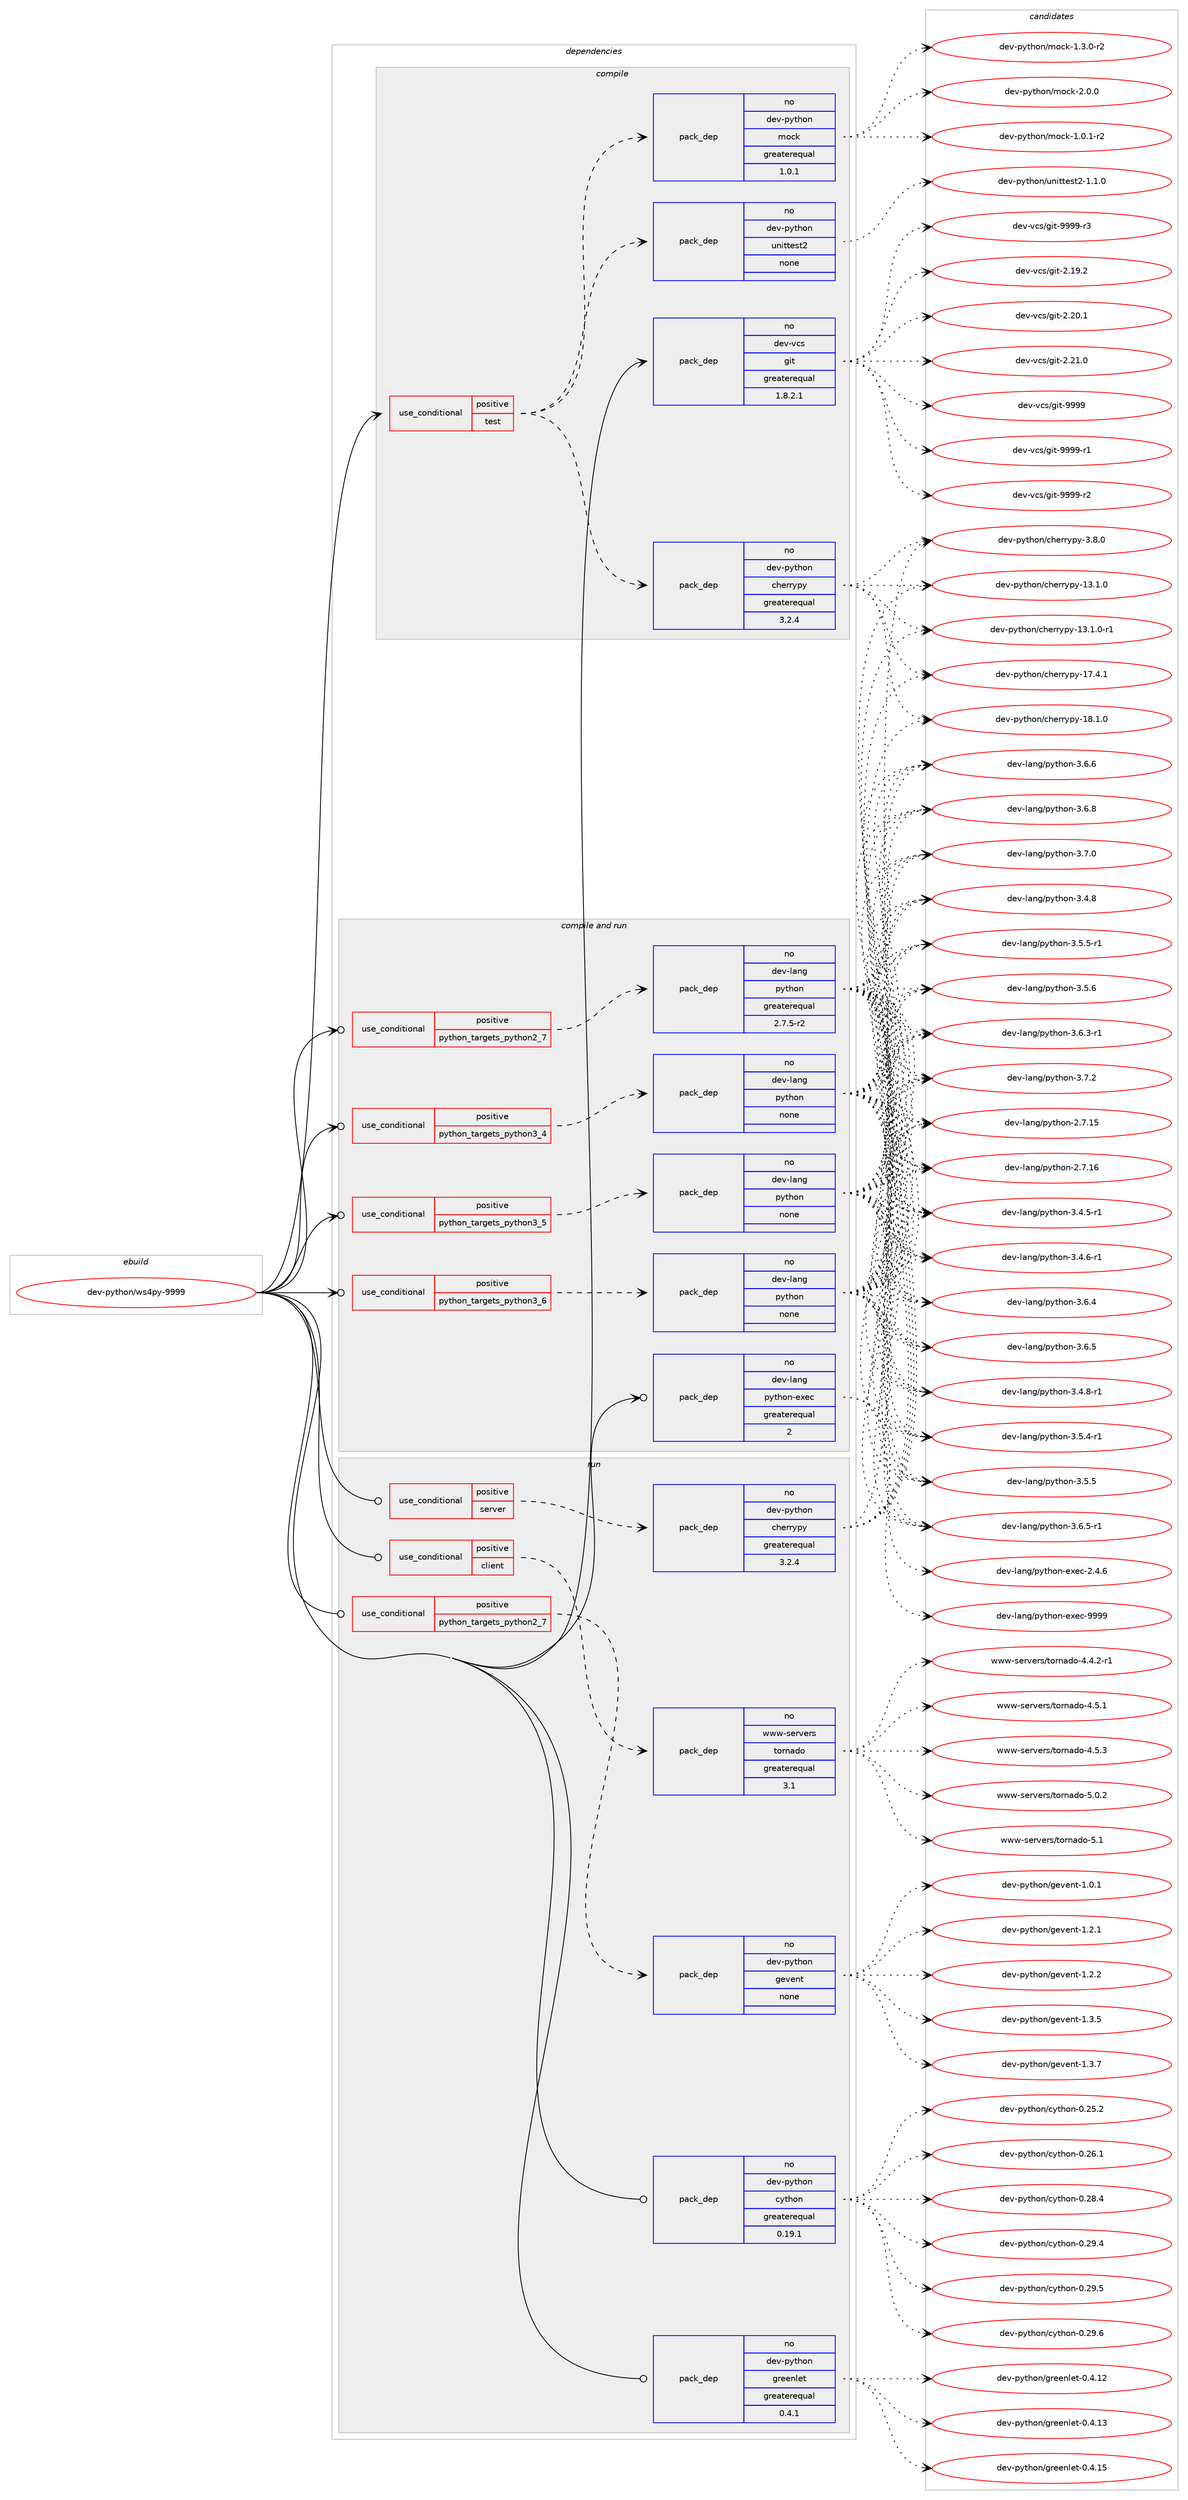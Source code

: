 digraph prolog {

# *************
# Graph options
# *************

newrank=true;
concentrate=true;
compound=true;
graph [rankdir=LR,fontname=Helvetica,fontsize=10,ranksep=1.5];#, ranksep=2.5, nodesep=0.2];
edge  [arrowhead=vee];
node  [fontname=Helvetica,fontsize=10];

# **********
# The ebuild
# **********

subgraph cluster_leftcol {
color=gray;
rank=same;
label=<<i>ebuild</i>>;
id [label="dev-python/ws4py-9999", color=red, width=4, href="../dev-python/ws4py-9999.svg"];
}

# ****************
# The dependencies
# ****************

subgraph cluster_midcol {
color=gray;
label=<<i>dependencies</i>>;
subgraph cluster_compile {
fillcolor="#eeeeee";
style=filled;
label=<<i>compile</i>>;
subgraph cond386913 {
dependency1448211 [label=<<TABLE BORDER="0" CELLBORDER="1" CELLSPACING="0" CELLPADDING="4"><TR><TD ROWSPAN="3" CELLPADDING="10">use_conditional</TD></TR><TR><TD>positive</TD></TR><TR><TD>test</TD></TR></TABLE>>, shape=none, color=red];
subgraph pack1037928 {
dependency1448212 [label=<<TABLE BORDER="0" CELLBORDER="1" CELLSPACING="0" CELLPADDING="4" WIDTH="220"><TR><TD ROWSPAN="6" CELLPADDING="30">pack_dep</TD></TR><TR><TD WIDTH="110">no</TD></TR><TR><TD>dev-python</TD></TR><TR><TD>cherrypy</TD></TR><TR><TD>greaterequal</TD></TR><TR><TD>3.2.4</TD></TR></TABLE>>, shape=none, color=blue];
}
dependency1448211:e -> dependency1448212:w [weight=20,style="dashed",arrowhead="vee"];
subgraph pack1037929 {
dependency1448213 [label=<<TABLE BORDER="0" CELLBORDER="1" CELLSPACING="0" CELLPADDING="4" WIDTH="220"><TR><TD ROWSPAN="6" CELLPADDING="30">pack_dep</TD></TR><TR><TD WIDTH="110">no</TD></TR><TR><TD>dev-python</TD></TR><TR><TD>unittest2</TD></TR><TR><TD>none</TD></TR><TR><TD></TD></TR></TABLE>>, shape=none, color=blue];
}
dependency1448211:e -> dependency1448213:w [weight=20,style="dashed",arrowhead="vee"];
subgraph pack1037930 {
dependency1448214 [label=<<TABLE BORDER="0" CELLBORDER="1" CELLSPACING="0" CELLPADDING="4" WIDTH="220"><TR><TD ROWSPAN="6" CELLPADDING="30">pack_dep</TD></TR><TR><TD WIDTH="110">no</TD></TR><TR><TD>dev-python</TD></TR><TR><TD>mock</TD></TR><TR><TD>greaterequal</TD></TR><TR><TD>1.0.1</TD></TR></TABLE>>, shape=none, color=blue];
}
dependency1448211:e -> dependency1448214:w [weight=20,style="dashed",arrowhead="vee"];
}
id:e -> dependency1448211:w [weight=20,style="solid",arrowhead="vee"];
subgraph pack1037931 {
dependency1448215 [label=<<TABLE BORDER="0" CELLBORDER="1" CELLSPACING="0" CELLPADDING="4" WIDTH="220"><TR><TD ROWSPAN="6" CELLPADDING="30">pack_dep</TD></TR><TR><TD WIDTH="110">no</TD></TR><TR><TD>dev-vcs</TD></TR><TR><TD>git</TD></TR><TR><TD>greaterequal</TD></TR><TR><TD>1.8.2.1</TD></TR></TABLE>>, shape=none, color=blue];
}
id:e -> dependency1448215:w [weight=20,style="solid",arrowhead="vee"];
}
subgraph cluster_compileandrun {
fillcolor="#eeeeee";
style=filled;
label=<<i>compile and run</i>>;
subgraph cond386914 {
dependency1448216 [label=<<TABLE BORDER="0" CELLBORDER="1" CELLSPACING="0" CELLPADDING="4"><TR><TD ROWSPAN="3" CELLPADDING="10">use_conditional</TD></TR><TR><TD>positive</TD></TR><TR><TD>python_targets_python2_7</TD></TR></TABLE>>, shape=none, color=red];
subgraph pack1037932 {
dependency1448217 [label=<<TABLE BORDER="0" CELLBORDER="1" CELLSPACING="0" CELLPADDING="4" WIDTH="220"><TR><TD ROWSPAN="6" CELLPADDING="30">pack_dep</TD></TR><TR><TD WIDTH="110">no</TD></TR><TR><TD>dev-lang</TD></TR><TR><TD>python</TD></TR><TR><TD>greaterequal</TD></TR><TR><TD>2.7.5-r2</TD></TR></TABLE>>, shape=none, color=blue];
}
dependency1448216:e -> dependency1448217:w [weight=20,style="dashed",arrowhead="vee"];
}
id:e -> dependency1448216:w [weight=20,style="solid",arrowhead="odotvee"];
subgraph cond386915 {
dependency1448218 [label=<<TABLE BORDER="0" CELLBORDER="1" CELLSPACING="0" CELLPADDING="4"><TR><TD ROWSPAN="3" CELLPADDING="10">use_conditional</TD></TR><TR><TD>positive</TD></TR><TR><TD>python_targets_python3_4</TD></TR></TABLE>>, shape=none, color=red];
subgraph pack1037933 {
dependency1448219 [label=<<TABLE BORDER="0" CELLBORDER="1" CELLSPACING="0" CELLPADDING="4" WIDTH="220"><TR><TD ROWSPAN="6" CELLPADDING="30">pack_dep</TD></TR><TR><TD WIDTH="110">no</TD></TR><TR><TD>dev-lang</TD></TR><TR><TD>python</TD></TR><TR><TD>none</TD></TR><TR><TD></TD></TR></TABLE>>, shape=none, color=blue];
}
dependency1448218:e -> dependency1448219:w [weight=20,style="dashed",arrowhead="vee"];
}
id:e -> dependency1448218:w [weight=20,style="solid",arrowhead="odotvee"];
subgraph cond386916 {
dependency1448220 [label=<<TABLE BORDER="0" CELLBORDER="1" CELLSPACING="0" CELLPADDING="4"><TR><TD ROWSPAN="3" CELLPADDING="10">use_conditional</TD></TR><TR><TD>positive</TD></TR><TR><TD>python_targets_python3_5</TD></TR></TABLE>>, shape=none, color=red];
subgraph pack1037934 {
dependency1448221 [label=<<TABLE BORDER="0" CELLBORDER="1" CELLSPACING="0" CELLPADDING="4" WIDTH="220"><TR><TD ROWSPAN="6" CELLPADDING="30">pack_dep</TD></TR><TR><TD WIDTH="110">no</TD></TR><TR><TD>dev-lang</TD></TR><TR><TD>python</TD></TR><TR><TD>none</TD></TR><TR><TD></TD></TR></TABLE>>, shape=none, color=blue];
}
dependency1448220:e -> dependency1448221:w [weight=20,style="dashed",arrowhead="vee"];
}
id:e -> dependency1448220:w [weight=20,style="solid",arrowhead="odotvee"];
subgraph cond386917 {
dependency1448222 [label=<<TABLE BORDER="0" CELLBORDER="1" CELLSPACING="0" CELLPADDING="4"><TR><TD ROWSPAN="3" CELLPADDING="10">use_conditional</TD></TR><TR><TD>positive</TD></TR><TR><TD>python_targets_python3_6</TD></TR></TABLE>>, shape=none, color=red];
subgraph pack1037935 {
dependency1448223 [label=<<TABLE BORDER="0" CELLBORDER="1" CELLSPACING="0" CELLPADDING="4" WIDTH="220"><TR><TD ROWSPAN="6" CELLPADDING="30">pack_dep</TD></TR><TR><TD WIDTH="110">no</TD></TR><TR><TD>dev-lang</TD></TR><TR><TD>python</TD></TR><TR><TD>none</TD></TR><TR><TD></TD></TR></TABLE>>, shape=none, color=blue];
}
dependency1448222:e -> dependency1448223:w [weight=20,style="dashed",arrowhead="vee"];
}
id:e -> dependency1448222:w [weight=20,style="solid",arrowhead="odotvee"];
subgraph pack1037936 {
dependency1448224 [label=<<TABLE BORDER="0" CELLBORDER="1" CELLSPACING="0" CELLPADDING="4" WIDTH="220"><TR><TD ROWSPAN="6" CELLPADDING="30">pack_dep</TD></TR><TR><TD WIDTH="110">no</TD></TR><TR><TD>dev-lang</TD></TR><TR><TD>python-exec</TD></TR><TR><TD>greaterequal</TD></TR><TR><TD>2</TD></TR></TABLE>>, shape=none, color=blue];
}
id:e -> dependency1448224:w [weight=20,style="solid",arrowhead="odotvee"];
}
subgraph cluster_run {
fillcolor="#eeeeee";
style=filled;
label=<<i>run</i>>;
subgraph cond386918 {
dependency1448225 [label=<<TABLE BORDER="0" CELLBORDER="1" CELLSPACING="0" CELLPADDING="4"><TR><TD ROWSPAN="3" CELLPADDING="10">use_conditional</TD></TR><TR><TD>positive</TD></TR><TR><TD>client</TD></TR></TABLE>>, shape=none, color=red];
subgraph pack1037937 {
dependency1448226 [label=<<TABLE BORDER="0" CELLBORDER="1" CELLSPACING="0" CELLPADDING="4" WIDTH="220"><TR><TD ROWSPAN="6" CELLPADDING="30">pack_dep</TD></TR><TR><TD WIDTH="110">no</TD></TR><TR><TD>www-servers</TD></TR><TR><TD>tornado</TD></TR><TR><TD>greaterequal</TD></TR><TR><TD>3.1</TD></TR></TABLE>>, shape=none, color=blue];
}
dependency1448225:e -> dependency1448226:w [weight=20,style="dashed",arrowhead="vee"];
}
id:e -> dependency1448225:w [weight=20,style="solid",arrowhead="odot"];
subgraph cond386919 {
dependency1448227 [label=<<TABLE BORDER="0" CELLBORDER="1" CELLSPACING="0" CELLPADDING="4"><TR><TD ROWSPAN="3" CELLPADDING="10">use_conditional</TD></TR><TR><TD>positive</TD></TR><TR><TD>python_targets_python2_7</TD></TR></TABLE>>, shape=none, color=red];
subgraph pack1037938 {
dependency1448228 [label=<<TABLE BORDER="0" CELLBORDER="1" CELLSPACING="0" CELLPADDING="4" WIDTH="220"><TR><TD ROWSPAN="6" CELLPADDING="30">pack_dep</TD></TR><TR><TD WIDTH="110">no</TD></TR><TR><TD>dev-python</TD></TR><TR><TD>gevent</TD></TR><TR><TD>none</TD></TR><TR><TD></TD></TR></TABLE>>, shape=none, color=blue];
}
dependency1448227:e -> dependency1448228:w [weight=20,style="dashed",arrowhead="vee"];
}
id:e -> dependency1448227:w [weight=20,style="solid",arrowhead="odot"];
subgraph cond386920 {
dependency1448229 [label=<<TABLE BORDER="0" CELLBORDER="1" CELLSPACING="0" CELLPADDING="4"><TR><TD ROWSPAN="3" CELLPADDING="10">use_conditional</TD></TR><TR><TD>positive</TD></TR><TR><TD>server</TD></TR></TABLE>>, shape=none, color=red];
subgraph pack1037939 {
dependency1448230 [label=<<TABLE BORDER="0" CELLBORDER="1" CELLSPACING="0" CELLPADDING="4" WIDTH="220"><TR><TD ROWSPAN="6" CELLPADDING="30">pack_dep</TD></TR><TR><TD WIDTH="110">no</TD></TR><TR><TD>dev-python</TD></TR><TR><TD>cherrypy</TD></TR><TR><TD>greaterequal</TD></TR><TR><TD>3.2.4</TD></TR></TABLE>>, shape=none, color=blue];
}
dependency1448229:e -> dependency1448230:w [weight=20,style="dashed",arrowhead="vee"];
}
id:e -> dependency1448229:w [weight=20,style="solid",arrowhead="odot"];
subgraph pack1037940 {
dependency1448231 [label=<<TABLE BORDER="0" CELLBORDER="1" CELLSPACING="0" CELLPADDING="4" WIDTH="220"><TR><TD ROWSPAN="6" CELLPADDING="30">pack_dep</TD></TR><TR><TD WIDTH="110">no</TD></TR><TR><TD>dev-python</TD></TR><TR><TD>cython</TD></TR><TR><TD>greaterequal</TD></TR><TR><TD>0.19.1</TD></TR></TABLE>>, shape=none, color=blue];
}
id:e -> dependency1448231:w [weight=20,style="solid",arrowhead="odot"];
subgraph pack1037941 {
dependency1448232 [label=<<TABLE BORDER="0" CELLBORDER="1" CELLSPACING="0" CELLPADDING="4" WIDTH="220"><TR><TD ROWSPAN="6" CELLPADDING="30">pack_dep</TD></TR><TR><TD WIDTH="110">no</TD></TR><TR><TD>dev-python</TD></TR><TR><TD>greenlet</TD></TR><TR><TD>greaterequal</TD></TR><TR><TD>0.4.1</TD></TR></TABLE>>, shape=none, color=blue];
}
id:e -> dependency1448232:w [weight=20,style="solid",arrowhead="odot"];
}
}

# **************
# The candidates
# **************

subgraph cluster_choices {
rank=same;
color=gray;
label=<<i>candidates</i>>;

subgraph choice1037928 {
color=black;
nodesep=1;
choice10010111845112121116104111110479910410111411412111212145495146494648 [label="dev-python/cherrypy-13.1.0", color=red, width=4,href="../dev-python/cherrypy-13.1.0.svg"];
choice100101118451121211161041111104799104101114114121112121454951464946484511449 [label="dev-python/cherrypy-13.1.0-r1", color=red, width=4,href="../dev-python/cherrypy-13.1.0-r1.svg"];
choice10010111845112121116104111110479910410111411412111212145495546524649 [label="dev-python/cherrypy-17.4.1", color=red, width=4,href="../dev-python/cherrypy-17.4.1.svg"];
choice10010111845112121116104111110479910410111411412111212145495646494648 [label="dev-python/cherrypy-18.1.0", color=red, width=4,href="../dev-python/cherrypy-18.1.0.svg"];
choice100101118451121211161041111104799104101114114121112121455146564648 [label="dev-python/cherrypy-3.8.0", color=red, width=4,href="../dev-python/cherrypy-3.8.0.svg"];
dependency1448212:e -> choice10010111845112121116104111110479910410111411412111212145495146494648:w [style=dotted,weight="100"];
dependency1448212:e -> choice100101118451121211161041111104799104101114114121112121454951464946484511449:w [style=dotted,weight="100"];
dependency1448212:e -> choice10010111845112121116104111110479910410111411412111212145495546524649:w [style=dotted,weight="100"];
dependency1448212:e -> choice10010111845112121116104111110479910410111411412111212145495646494648:w [style=dotted,weight="100"];
dependency1448212:e -> choice100101118451121211161041111104799104101114114121112121455146564648:w [style=dotted,weight="100"];
}
subgraph choice1037929 {
color=black;
nodesep=1;
choice100101118451121211161041111104711711010511611610111511650454946494648 [label="dev-python/unittest2-1.1.0", color=red, width=4,href="../dev-python/unittest2-1.1.0.svg"];
dependency1448213:e -> choice100101118451121211161041111104711711010511611610111511650454946494648:w [style=dotted,weight="100"];
}
subgraph choice1037930 {
color=black;
nodesep=1;
choice1001011184511212111610411111047109111991074549464846494511450 [label="dev-python/mock-1.0.1-r2", color=red, width=4,href="../dev-python/mock-1.0.1-r2.svg"];
choice1001011184511212111610411111047109111991074549465146484511450 [label="dev-python/mock-1.3.0-r2", color=red, width=4,href="../dev-python/mock-1.3.0-r2.svg"];
choice100101118451121211161041111104710911199107455046484648 [label="dev-python/mock-2.0.0", color=red, width=4,href="../dev-python/mock-2.0.0.svg"];
dependency1448214:e -> choice1001011184511212111610411111047109111991074549464846494511450:w [style=dotted,weight="100"];
dependency1448214:e -> choice1001011184511212111610411111047109111991074549465146484511450:w [style=dotted,weight="100"];
dependency1448214:e -> choice100101118451121211161041111104710911199107455046484648:w [style=dotted,weight="100"];
}
subgraph choice1037931 {
color=black;
nodesep=1;
choice10010111845118991154710310511645504649574650 [label="dev-vcs/git-2.19.2", color=red, width=4,href="../dev-vcs/git-2.19.2.svg"];
choice10010111845118991154710310511645504650484649 [label="dev-vcs/git-2.20.1", color=red, width=4,href="../dev-vcs/git-2.20.1.svg"];
choice10010111845118991154710310511645504650494648 [label="dev-vcs/git-2.21.0", color=red, width=4,href="../dev-vcs/git-2.21.0.svg"];
choice1001011184511899115471031051164557575757 [label="dev-vcs/git-9999", color=red, width=4,href="../dev-vcs/git-9999.svg"];
choice10010111845118991154710310511645575757574511449 [label="dev-vcs/git-9999-r1", color=red, width=4,href="../dev-vcs/git-9999-r1.svg"];
choice10010111845118991154710310511645575757574511450 [label="dev-vcs/git-9999-r2", color=red, width=4,href="../dev-vcs/git-9999-r2.svg"];
choice10010111845118991154710310511645575757574511451 [label="dev-vcs/git-9999-r3", color=red, width=4,href="../dev-vcs/git-9999-r3.svg"];
dependency1448215:e -> choice10010111845118991154710310511645504649574650:w [style=dotted,weight="100"];
dependency1448215:e -> choice10010111845118991154710310511645504650484649:w [style=dotted,weight="100"];
dependency1448215:e -> choice10010111845118991154710310511645504650494648:w [style=dotted,weight="100"];
dependency1448215:e -> choice1001011184511899115471031051164557575757:w [style=dotted,weight="100"];
dependency1448215:e -> choice10010111845118991154710310511645575757574511449:w [style=dotted,weight="100"];
dependency1448215:e -> choice10010111845118991154710310511645575757574511450:w [style=dotted,weight="100"];
dependency1448215:e -> choice10010111845118991154710310511645575757574511451:w [style=dotted,weight="100"];
}
subgraph choice1037932 {
color=black;
nodesep=1;
choice10010111845108971101034711212111610411111045504655464953 [label="dev-lang/python-2.7.15", color=red, width=4,href="../dev-lang/python-2.7.15.svg"];
choice10010111845108971101034711212111610411111045504655464954 [label="dev-lang/python-2.7.16", color=red, width=4,href="../dev-lang/python-2.7.16.svg"];
choice1001011184510897110103471121211161041111104551465246534511449 [label="dev-lang/python-3.4.5-r1", color=red, width=4,href="../dev-lang/python-3.4.5-r1.svg"];
choice1001011184510897110103471121211161041111104551465246544511449 [label="dev-lang/python-3.4.6-r1", color=red, width=4,href="../dev-lang/python-3.4.6-r1.svg"];
choice100101118451089711010347112121116104111110455146524656 [label="dev-lang/python-3.4.8", color=red, width=4,href="../dev-lang/python-3.4.8.svg"];
choice1001011184510897110103471121211161041111104551465246564511449 [label="dev-lang/python-3.4.8-r1", color=red, width=4,href="../dev-lang/python-3.4.8-r1.svg"];
choice1001011184510897110103471121211161041111104551465346524511449 [label="dev-lang/python-3.5.4-r1", color=red, width=4,href="../dev-lang/python-3.5.4-r1.svg"];
choice100101118451089711010347112121116104111110455146534653 [label="dev-lang/python-3.5.5", color=red, width=4,href="../dev-lang/python-3.5.5.svg"];
choice1001011184510897110103471121211161041111104551465346534511449 [label="dev-lang/python-3.5.5-r1", color=red, width=4,href="../dev-lang/python-3.5.5-r1.svg"];
choice100101118451089711010347112121116104111110455146534654 [label="dev-lang/python-3.5.6", color=red, width=4,href="../dev-lang/python-3.5.6.svg"];
choice1001011184510897110103471121211161041111104551465446514511449 [label="dev-lang/python-3.6.3-r1", color=red, width=4,href="../dev-lang/python-3.6.3-r1.svg"];
choice100101118451089711010347112121116104111110455146544652 [label="dev-lang/python-3.6.4", color=red, width=4,href="../dev-lang/python-3.6.4.svg"];
choice100101118451089711010347112121116104111110455146544653 [label="dev-lang/python-3.6.5", color=red, width=4,href="../dev-lang/python-3.6.5.svg"];
choice1001011184510897110103471121211161041111104551465446534511449 [label="dev-lang/python-3.6.5-r1", color=red, width=4,href="../dev-lang/python-3.6.5-r1.svg"];
choice100101118451089711010347112121116104111110455146544654 [label="dev-lang/python-3.6.6", color=red, width=4,href="../dev-lang/python-3.6.6.svg"];
choice100101118451089711010347112121116104111110455146544656 [label="dev-lang/python-3.6.8", color=red, width=4,href="../dev-lang/python-3.6.8.svg"];
choice100101118451089711010347112121116104111110455146554648 [label="dev-lang/python-3.7.0", color=red, width=4,href="../dev-lang/python-3.7.0.svg"];
choice100101118451089711010347112121116104111110455146554650 [label="dev-lang/python-3.7.2", color=red, width=4,href="../dev-lang/python-3.7.2.svg"];
dependency1448217:e -> choice10010111845108971101034711212111610411111045504655464953:w [style=dotted,weight="100"];
dependency1448217:e -> choice10010111845108971101034711212111610411111045504655464954:w [style=dotted,weight="100"];
dependency1448217:e -> choice1001011184510897110103471121211161041111104551465246534511449:w [style=dotted,weight="100"];
dependency1448217:e -> choice1001011184510897110103471121211161041111104551465246544511449:w [style=dotted,weight="100"];
dependency1448217:e -> choice100101118451089711010347112121116104111110455146524656:w [style=dotted,weight="100"];
dependency1448217:e -> choice1001011184510897110103471121211161041111104551465246564511449:w [style=dotted,weight="100"];
dependency1448217:e -> choice1001011184510897110103471121211161041111104551465346524511449:w [style=dotted,weight="100"];
dependency1448217:e -> choice100101118451089711010347112121116104111110455146534653:w [style=dotted,weight="100"];
dependency1448217:e -> choice1001011184510897110103471121211161041111104551465346534511449:w [style=dotted,weight="100"];
dependency1448217:e -> choice100101118451089711010347112121116104111110455146534654:w [style=dotted,weight="100"];
dependency1448217:e -> choice1001011184510897110103471121211161041111104551465446514511449:w [style=dotted,weight="100"];
dependency1448217:e -> choice100101118451089711010347112121116104111110455146544652:w [style=dotted,weight="100"];
dependency1448217:e -> choice100101118451089711010347112121116104111110455146544653:w [style=dotted,weight="100"];
dependency1448217:e -> choice1001011184510897110103471121211161041111104551465446534511449:w [style=dotted,weight="100"];
dependency1448217:e -> choice100101118451089711010347112121116104111110455146544654:w [style=dotted,weight="100"];
dependency1448217:e -> choice100101118451089711010347112121116104111110455146544656:w [style=dotted,weight="100"];
dependency1448217:e -> choice100101118451089711010347112121116104111110455146554648:w [style=dotted,weight="100"];
dependency1448217:e -> choice100101118451089711010347112121116104111110455146554650:w [style=dotted,weight="100"];
}
subgraph choice1037933 {
color=black;
nodesep=1;
choice10010111845108971101034711212111610411111045504655464953 [label="dev-lang/python-2.7.15", color=red, width=4,href="../dev-lang/python-2.7.15.svg"];
choice10010111845108971101034711212111610411111045504655464954 [label="dev-lang/python-2.7.16", color=red, width=4,href="../dev-lang/python-2.7.16.svg"];
choice1001011184510897110103471121211161041111104551465246534511449 [label="dev-lang/python-3.4.5-r1", color=red, width=4,href="../dev-lang/python-3.4.5-r1.svg"];
choice1001011184510897110103471121211161041111104551465246544511449 [label="dev-lang/python-3.4.6-r1", color=red, width=4,href="../dev-lang/python-3.4.6-r1.svg"];
choice100101118451089711010347112121116104111110455146524656 [label="dev-lang/python-3.4.8", color=red, width=4,href="../dev-lang/python-3.4.8.svg"];
choice1001011184510897110103471121211161041111104551465246564511449 [label="dev-lang/python-3.4.8-r1", color=red, width=4,href="../dev-lang/python-3.4.8-r1.svg"];
choice1001011184510897110103471121211161041111104551465346524511449 [label="dev-lang/python-3.5.4-r1", color=red, width=4,href="../dev-lang/python-3.5.4-r1.svg"];
choice100101118451089711010347112121116104111110455146534653 [label="dev-lang/python-3.5.5", color=red, width=4,href="../dev-lang/python-3.5.5.svg"];
choice1001011184510897110103471121211161041111104551465346534511449 [label="dev-lang/python-3.5.5-r1", color=red, width=4,href="../dev-lang/python-3.5.5-r1.svg"];
choice100101118451089711010347112121116104111110455146534654 [label="dev-lang/python-3.5.6", color=red, width=4,href="../dev-lang/python-3.5.6.svg"];
choice1001011184510897110103471121211161041111104551465446514511449 [label="dev-lang/python-3.6.3-r1", color=red, width=4,href="../dev-lang/python-3.6.3-r1.svg"];
choice100101118451089711010347112121116104111110455146544652 [label="dev-lang/python-3.6.4", color=red, width=4,href="../dev-lang/python-3.6.4.svg"];
choice100101118451089711010347112121116104111110455146544653 [label="dev-lang/python-3.6.5", color=red, width=4,href="../dev-lang/python-3.6.5.svg"];
choice1001011184510897110103471121211161041111104551465446534511449 [label="dev-lang/python-3.6.5-r1", color=red, width=4,href="../dev-lang/python-3.6.5-r1.svg"];
choice100101118451089711010347112121116104111110455146544654 [label="dev-lang/python-3.6.6", color=red, width=4,href="../dev-lang/python-3.6.6.svg"];
choice100101118451089711010347112121116104111110455146544656 [label="dev-lang/python-3.6.8", color=red, width=4,href="../dev-lang/python-3.6.8.svg"];
choice100101118451089711010347112121116104111110455146554648 [label="dev-lang/python-3.7.0", color=red, width=4,href="../dev-lang/python-3.7.0.svg"];
choice100101118451089711010347112121116104111110455146554650 [label="dev-lang/python-3.7.2", color=red, width=4,href="../dev-lang/python-3.7.2.svg"];
dependency1448219:e -> choice10010111845108971101034711212111610411111045504655464953:w [style=dotted,weight="100"];
dependency1448219:e -> choice10010111845108971101034711212111610411111045504655464954:w [style=dotted,weight="100"];
dependency1448219:e -> choice1001011184510897110103471121211161041111104551465246534511449:w [style=dotted,weight="100"];
dependency1448219:e -> choice1001011184510897110103471121211161041111104551465246544511449:w [style=dotted,weight="100"];
dependency1448219:e -> choice100101118451089711010347112121116104111110455146524656:w [style=dotted,weight="100"];
dependency1448219:e -> choice1001011184510897110103471121211161041111104551465246564511449:w [style=dotted,weight="100"];
dependency1448219:e -> choice1001011184510897110103471121211161041111104551465346524511449:w [style=dotted,weight="100"];
dependency1448219:e -> choice100101118451089711010347112121116104111110455146534653:w [style=dotted,weight="100"];
dependency1448219:e -> choice1001011184510897110103471121211161041111104551465346534511449:w [style=dotted,weight="100"];
dependency1448219:e -> choice100101118451089711010347112121116104111110455146534654:w [style=dotted,weight="100"];
dependency1448219:e -> choice1001011184510897110103471121211161041111104551465446514511449:w [style=dotted,weight="100"];
dependency1448219:e -> choice100101118451089711010347112121116104111110455146544652:w [style=dotted,weight="100"];
dependency1448219:e -> choice100101118451089711010347112121116104111110455146544653:w [style=dotted,weight="100"];
dependency1448219:e -> choice1001011184510897110103471121211161041111104551465446534511449:w [style=dotted,weight="100"];
dependency1448219:e -> choice100101118451089711010347112121116104111110455146544654:w [style=dotted,weight="100"];
dependency1448219:e -> choice100101118451089711010347112121116104111110455146544656:w [style=dotted,weight="100"];
dependency1448219:e -> choice100101118451089711010347112121116104111110455146554648:w [style=dotted,weight="100"];
dependency1448219:e -> choice100101118451089711010347112121116104111110455146554650:w [style=dotted,weight="100"];
}
subgraph choice1037934 {
color=black;
nodesep=1;
choice10010111845108971101034711212111610411111045504655464953 [label="dev-lang/python-2.7.15", color=red, width=4,href="../dev-lang/python-2.7.15.svg"];
choice10010111845108971101034711212111610411111045504655464954 [label="dev-lang/python-2.7.16", color=red, width=4,href="../dev-lang/python-2.7.16.svg"];
choice1001011184510897110103471121211161041111104551465246534511449 [label="dev-lang/python-3.4.5-r1", color=red, width=4,href="../dev-lang/python-3.4.5-r1.svg"];
choice1001011184510897110103471121211161041111104551465246544511449 [label="dev-lang/python-3.4.6-r1", color=red, width=4,href="../dev-lang/python-3.4.6-r1.svg"];
choice100101118451089711010347112121116104111110455146524656 [label="dev-lang/python-3.4.8", color=red, width=4,href="../dev-lang/python-3.4.8.svg"];
choice1001011184510897110103471121211161041111104551465246564511449 [label="dev-lang/python-3.4.8-r1", color=red, width=4,href="../dev-lang/python-3.4.8-r1.svg"];
choice1001011184510897110103471121211161041111104551465346524511449 [label="dev-lang/python-3.5.4-r1", color=red, width=4,href="../dev-lang/python-3.5.4-r1.svg"];
choice100101118451089711010347112121116104111110455146534653 [label="dev-lang/python-3.5.5", color=red, width=4,href="../dev-lang/python-3.5.5.svg"];
choice1001011184510897110103471121211161041111104551465346534511449 [label="dev-lang/python-3.5.5-r1", color=red, width=4,href="../dev-lang/python-3.5.5-r1.svg"];
choice100101118451089711010347112121116104111110455146534654 [label="dev-lang/python-3.5.6", color=red, width=4,href="../dev-lang/python-3.5.6.svg"];
choice1001011184510897110103471121211161041111104551465446514511449 [label="dev-lang/python-3.6.3-r1", color=red, width=4,href="../dev-lang/python-3.6.3-r1.svg"];
choice100101118451089711010347112121116104111110455146544652 [label="dev-lang/python-3.6.4", color=red, width=4,href="../dev-lang/python-3.6.4.svg"];
choice100101118451089711010347112121116104111110455146544653 [label="dev-lang/python-3.6.5", color=red, width=4,href="../dev-lang/python-3.6.5.svg"];
choice1001011184510897110103471121211161041111104551465446534511449 [label="dev-lang/python-3.6.5-r1", color=red, width=4,href="../dev-lang/python-3.6.5-r1.svg"];
choice100101118451089711010347112121116104111110455146544654 [label="dev-lang/python-3.6.6", color=red, width=4,href="../dev-lang/python-3.6.6.svg"];
choice100101118451089711010347112121116104111110455146544656 [label="dev-lang/python-3.6.8", color=red, width=4,href="../dev-lang/python-3.6.8.svg"];
choice100101118451089711010347112121116104111110455146554648 [label="dev-lang/python-3.7.0", color=red, width=4,href="../dev-lang/python-3.7.0.svg"];
choice100101118451089711010347112121116104111110455146554650 [label="dev-lang/python-3.7.2", color=red, width=4,href="../dev-lang/python-3.7.2.svg"];
dependency1448221:e -> choice10010111845108971101034711212111610411111045504655464953:w [style=dotted,weight="100"];
dependency1448221:e -> choice10010111845108971101034711212111610411111045504655464954:w [style=dotted,weight="100"];
dependency1448221:e -> choice1001011184510897110103471121211161041111104551465246534511449:w [style=dotted,weight="100"];
dependency1448221:e -> choice1001011184510897110103471121211161041111104551465246544511449:w [style=dotted,weight="100"];
dependency1448221:e -> choice100101118451089711010347112121116104111110455146524656:w [style=dotted,weight="100"];
dependency1448221:e -> choice1001011184510897110103471121211161041111104551465246564511449:w [style=dotted,weight="100"];
dependency1448221:e -> choice1001011184510897110103471121211161041111104551465346524511449:w [style=dotted,weight="100"];
dependency1448221:e -> choice100101118451089711010347112121116104111110455146534653:w [style=dotted,weight="100"];
dependency1448221:e -> choice1001011184510897110103471121211161041111104551465346534511449:w [style=dotted,weight="100"];
dependency1448221:e -> choice100101118451089711010347112121116104111110455146534654:w [style=dotted,weight="100"];
dependency1448221:e -> choice1001011184510897110103471121211161041111104551465446514511449:w [style=dotted,weight="100"];
dependency1448221:e -> choice100101118451089711010347112121116104111110455146544652:w [style=dotted,weight="100"];
dependency1448221:e -> choice100101118451089711010347112121116104111110455146544653:w [style=dotted,weight="100"];
dependency1448221:e -> choice1001011184510897110103471121211161041111104551465446534511449:w [style=dotted,weight="100"];
dependency1448221:e -> choice100101118451089711010347112121116104111110455146544654:w [style=dotted,weight="100"];
dependency1448221:e -> choice100101118451089711010347112121116104111110455146544656:w [style=dotted,weight="100"];
dependency1448221:e -> choice100101118451089711010347112121116104111110455146554648:w [style=dotted,weight="100"];
dependency1448221:e -> choice100101118451089711010347112121116104111110455146554650:w [style=dotted,weight="100"];
}
subgraph choice1037935 {
color=black;
nodesep=1;
choice10010111845108971101034711212111610411111045504655464953 [label="dev-lang/python-2.7.15", color=red, width=4,href="../dev-lang/python-2.7.15.svg"];
choice10010111845108971101034711212111610411111045504655464954 [label="dev-lang/python-2.7.16", color=red, width=4,href="../dev-lang/python-2.7.16.svg"];
choice1001011184510897110103471121211161041111104551465246534511449 [label="dev-lang/python-3.4.5-r1", color=red, width=4,href="../dev-lang/python-3.4.5-r1.svg"];
choice1001011184510897110103471121211161041111104551465246544511449 [label="dev-lang/python-3.4.6-r1", color=red, width=4,href="../dev-lang/python-3.4.6-r1.svg"];
choice100101118451089711010347112121116104111110455146524656 [label="dev-lang/python-3.4.8", color=red, width=4,href="../dev-lang/python-3.4.8.svg"];
choice1001011184510897110103471121211161041111104551465246564511449 [label="dev-lang/python-3.4.8-r1", color=red, width=4,href="../dev-lang/python-3.4.8-r1.svg"];
choice1001011184510897110103471121211161041111104551465346524511449 [label="dev-lang/python-3.5.4-r1", color=red, width=4,href="../dev-lang/python-3.5.4-r1.svg"];
choice100101118451089711010347112121116104111110455146534653 [label="dev-lang/python-3.5.5", color=red, width=4,href="../dev-lang/python-3.5.5.svg"];
choice1001011184510897110103471121211161041111104551465346534511449 [label="dev-lang/python-3.5.5-r1", color=red, width=4,href="../dev-lang/python-3.5.5-r1.svg"];
choice100101118451089711010347112121116104111110455146534654 [label="dev-lang/python-3.5.6", color=red, width=4,href="../dev-lang/python-3.5.6.svg"];
choice1001011184510897110103471121211161041111104551465446514511449 [label="dev-lang/python-3.6.3-r1", color=red, width=4,href="../dev-lang/python-3.6.3-r1.svg"];
choice100101118451089711010347112121116104111110455146544652 [label="dev-lang/python-3.6.4", color=red, width=4,href="../dev-lang/python-3.6.4.svg"];
choice100101118451089711010347112121116104111110455146544653 [label="dev-lang/python-3.6.5", color=red, width=4,href="../dev-lang/python-3.6.5.svg"];
choice1001011184510897110103471121211161041111104551465446534511449 [label="dev-lang/python-3.6.5-r1", color=red, width=4,href="../dev-lang/python-3.6.5-r1.svg"];
choice100101118451089711010347112121116104111110455146544654 [label="dev-lang/python-3.6.6", color=red, width=4,href="../dev-lang/python-3.6.6.svg"];
choice100101118451089711010347112121116104111110455146544656 [label="dev-lang/python-3.6.8", color=red, width=4,href="../dev-lang/python-3.6.8.svg"];
choice100101118451089711010347112121116104111110455146554648 [label="dev-lang/python-3.7.0", color=red, width=4,href="../dev-lang/python-3.7.0.svg"];
choice100101118451089711010347112121116104111110455146554650 [label="dev-lang/python-3.7.2", color=red, width=4,href="../dev-lang/python-3.7.2.svg"];
dependency1448223:e -> choice10010111845108971101034711212111610411111045504655464953:w [style=dotted,weight="100"];
dependency1448223:e -> choice10010111845108971101034711212111610411111045504655464954:w [style=dotted,weight="100"];
dependency1448223:e -> choice1001011184510897110103471121211161041111104551465246534511449:w [style=dotted,weight="100"];
dependency1448223:e -> choice1001011184510897110103471121211161041111104551465246544511449:w [style=dotted,weight="100"];
dependency1448223:e -> choice100101118451089711010347112121116104111110455146524656:w [style=dotted,weight="100"];
dependency1448223:e -> choice1001011184510897110103471121211161041111104551465246564511449:w [style=dotted,weight="100"];
dependency1448223:e -> choice1001011184510897110103471121211161041111104551465346524511449:w [style=dotted,weight="100"];
dependency1448223:e -> choice100101118451089711010347112121116104111110455146534653:w [style=dotted,weight="100"];
dependency1448223:e -> choice1001011184510897110103471121211161041111104551465346534511449:w [style=dotted,weight="100"];
dependency1448223:e -> choice100101118451089711010347112121116104111110455146534654:w [style=dotted,weight="100"];
dependency1448223:e -> choice1001011184510897110103471121211161041111104551465446514511449:w [style=dotted,weight="100"];
dependency1448223:e -> choice100101118451089711010347112121116104111110455146544652:w [style=dotted,weight="100"];
dependency1448223:e -> choice100101118451089711010347112121116104111110455146544653:w [style=dotted,weight="100"];
dependency1448223:e -> choice1001011184510897110103471121211161041111104551465446534511449:w [style=dotted,weight="100"];
dependency1448223:e -> choice100101118451089711010347112121116104111110455146544654:w [style=dotted,weight="100"];
dependency1448223:e -> choice100101118451089711010347112121116104111110455146544656:w [style=dotted,weight="100"];
dependency1448223:e -> choice100101118451089711010347112121116104111110455146554648:w [style=dotted,weight="100"];
dependency1448223:e -> choice100101118451089711010347112121116104111110455146554650:w [style=dotted,weight="100"];
}
subgraph choice1037936 {
color=black;
nodesep=1;
choice1001011184510897110103471121211161041111104510112010199455046524654 [label="dev-lang/python-exec-2.4.6", color=red, width=4,href="../dev-lang/python-exec-2.4.6.svg"];
choice10010111845108971101034711212111610411111045101120101994557575757 [label="dev-lang/python-exec-9999", color=red, width=4,href="../dev-lang/python-exec-9999.svg"];
dependency1448224:e -> choice1001011184510897110103471121211161041111104510112010199455046524654:w [style=dotted,weight="100"];
dependency1448224:e -> choice10010111845108971101034711212111610411111045101120101994557575757:w [style=dotted,weight="100"];
}
subgraph choice1037937 {
color=black;
nodesep=1;
choice1191191194511510111411810111411547116111114110971001114552465246504511449 [label="www-servers/tornado-4.4.2-r1", color=red, width=4,href="../www-servers/tornado-4.4.2-r1.svg"];
choice119119119451151011141181011141154711611111411097100111455246534649 [label="www-servers/tornado-4.5.1", color=red, width=4,href="../www-servers/tornado-4.5.1.svg"];
choice119119119451151011141181011141154711611111411097100111455246534651 [label="www-servers/tornado-4.5.3", color=red, width=4,href="../www-servers/tornado-4.5.3.svg"];
choice119119119451151011141181011141154711611111411097100111455346484650 [label="www-servers/tornado-5.0.2", color=red, width=4,href="../www-servers/tornado-5.0.2.svg"];
choice11911911945115101114118101114115471161111141109710011145534649 [label="www-servers/tornado-5.1", color=red, width=4,href="../www-servers/tornado-5.1.svg"];
dependency1448226:e -> choice1191191194511510111411810111411547116111114110971001114552465246504511449:w [style=dotted,weight="100"];
dependency1448226:e -> choice119119119451151011141181011141154711611111411097100111455246534649:w [style=dotted,weight="100"];
dependency1448226:e -> choice119119119451151011141181011141154711611111411097100111455246534651:w [style=dotted,weight="100"];
dependency1448226:e -> choice119119119451151011141181011141154711611111411097100111455346484650:w [style=dotted,weight="100"];
dependency1448226:e -> choice11911911945115101114118101114115471161111141109710011145534649:w [style=dotted,weight="100"];
}
subgraph choice1037938 {
color=black;
nodesep=1;
choice1001011184511212111610411111047103101118101110116454946484649 [label="dev-python/gevent-1.0.1", color=red, width=4,href="../dev-python/gevent-1.0.1.svg"];
choice1001011184511212111610411111047103101118101110116454946504649 [label="dev-python/gevent-1.2.1", color=red, width=4,href="../dev-python/gevent-1.2.1.svg"];
choice1001011184511212111610411111047103101118101110116454946504650 [label="dev-python/gevent-1.2.2", color=red, width=4,href="../dev-python/gevent-1.2.2.svg"];
choice1001011184511212111610411111047103101118101110116454946514653 [label="dev-python/gevent-1.3.5", color=red, width=4,href="../dev-python/gevent-1.3.5.svg"];
choice1001011184511212111610411111047103101118101110116454946514655 [label="dev-python/gevent-1.3.7", color=red, width=4,href="../dev-python/gevent-1.3.7.svg"];
dependency1448228:e -> choice1001011184511212111610411111047103101118101110116454946484649:w [style=dotted,weight="100"];
dependency1448228:e -> choice1001011184511212111610411111047103101118101110116454946504649:w [style=dotted,weight="100"];
dependency1448228:e -> choice1001011184511212111610411111047103101118101110116454946504650:w [style=dotted,weight="100"];
dependency1448228:e -> choice1001011184511212111610411111047103101118101110116454946514653:w [style=dotted,weight="100"];
dependency1448228:e -> choice1001011184511212111610411111047103101118101110116454946514655:w [style=dotted,weight="100"];
}
subgraph choice1037939 {
color=black;
nodesep=1;
choice10010111845112121116104111110479910410111411412111212145495146494648 [label="dev-python/cherrypy-13.1.0", color=red, width=4,href="../dev-python/cherrypy-13.1.0.svg"];
choice100101118451121211161041111104799104101114114121112121454951464946484511449 [label="dev-python/cherrypy-13.1.0-r1", color=red, width=4,href="../dev-python/cherrypy-13.1.0-r1.svg"];
choice10010111845112121116104111110479910410111411412111212145495546524649 [label="dev-python/cherrypy-17.4.1", color=red, width=4,href="../dev-python/cherrypy-17.4.1.svg"];
choice10010111845112121116104111110479910410111411412111212145495646494648 [label="dev-python/cherrypy-18.1.0", color=red, width=4,href="../dev-python/cherrypy-18.1.0.svg"];
choice100101118451121211161041111104799104101114114121112121455146564648 [label="dev-python/cherrypy-3.8.0", color=red, width=4,href="../dev-python/cherrypy-3.8.0.svg"];
dependency1448230:e -> choice10010111845112121116104111110479910410111411412111212145495146494648:w [style=dotted,weight="100"];
dependency1448230:e -> choice100101118451121211161041111104799104101114114121112121454951464946484511449:w [style=dotted,weight="100"];
dependency1448230:e -> choice10010111845112121116104111110479910410111411412111212145495546524649:w [style=dotted,weight="100"];
dependency1448230:e -> choice10010111845112121116104111110479910410111411412111212145495646494648:w [style=dotted,weight="100"];
dependency1448230:e -> choice100101118451121211161041111104799104101114114121112121455146564648:w [style=dotted,weight="100"];
}
subgraph choice1037940 {
color=black;
nodesep=1;
choice10010111845112121116104111110479912111610411111045484650534650 [label="dev-python/cython-0.25.2", color=red, width=4,href="../dev-python/cython-0.25.2.svg"];
choice10010111845112121116104111110479912111610411111045484650544649 [label="dev-python/cython-0.26.1", color=red, width=4,href="../dev-python/cython-0.26.1.svg"];
choice10010111845112121116104111110479912111610411111045484650564652 [label="dev-python/cython-0.28.4", color=red, width=4,href="../dev-python/cython-0.28.4.svg"];
choice10010111845112121116104111110479912111610411111045484650574652 [label="dev-python/cython-0.29.4", color=red, width=4,href="../dev-python/cython-0.29.4.svg"];
choice10010111845112121116104111110479912111610411111045484650574653 [label="dev-python/cython-0.29.5", color=red, width=4,href="../dev-python/cython-0.29.5.svg"];
choice10010111845112121116104111110479912111610411111045484650574654 [label="dev-python/cython-0.29.6", color=red, width=4,href="../dev-python/cython-0.29.6.svg"];
dependency1448231:e -> choice10010111845112121116104111110479912111610411111045484650534650:w [style=dotted,weight="100"];
dependency1448231:e -> choice10010111845112121116104111110479912111610411111045484650544649:w [style=dotted,weight="100"];
dependency1448231:e -> choice10010111845112121116104111110479912111610411111045484650564652:w [style=dotted,weight="100"];
dependency1448231:e -> choice10010111845112121116104111110479912111610411111045484650574652:w [style=dotted,weight="100"];
dependency1448231:e -> choice10010111845112121116104111110479912111610411111045484650574653:w [style=dotted,weight="100"];
dependency1448231:e -> choice10010111845112121116104111110479912111610411111045484650574654:w [style=dotted,weight="100"];
}
subgraph choice1037941 {
color=black;
nodesep=1;
choice100101118451121211161041111104710311410110111010810111645484652464950 [label="dev-python/greenlet-0.4.12", color=red, width=4,href="../dev-python/greenlet-0.4.12.svg"];
choice100101118451121211161041111104710311410110111010810111645484652464951 [label="dev-python/greenlet-0.4.13", color=red, width=4,href="../dev-python/greenlet-0.4.13.svg"];
choice100101118451121211161041111104710311410110111010810111645484652464953 [label="dev-python/greenlet-0.4.15", color=red, width=4,href="../dev-python/greenlet-0.4.15.svg"];
dependency1448232:e -> choice100101118451121211161041111104710311410110111010810111645484652464950:w [style=dotted,weight="100"];
dependency1448232:e -> choice100101118451121211161041111104710311410110111010810111645484652464951:w [style=dotted,weight="100"];
dependency1448232:e -> choice100101118451121211161041111104710311410110111010810111645484652464953:w [style=dotted,weight="100"];
}
}

}
